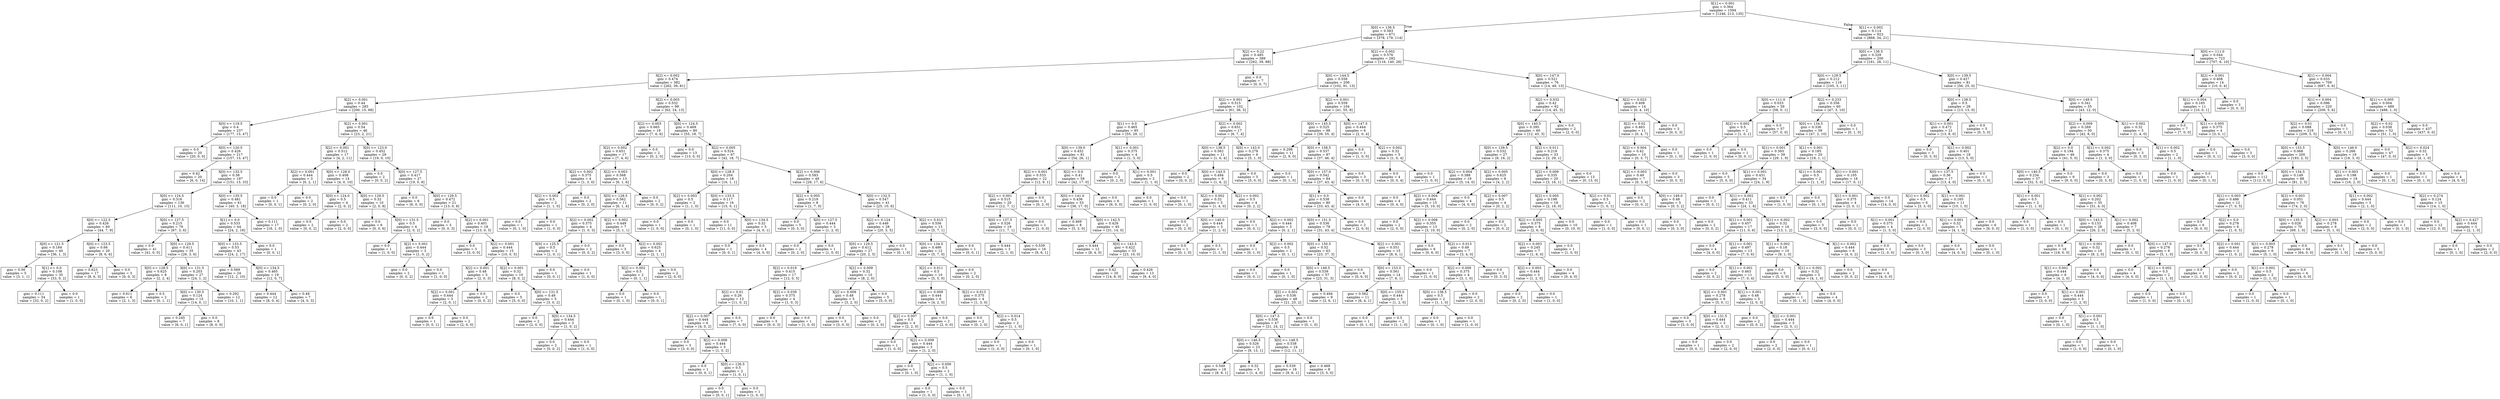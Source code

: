 digraph Tree {
node [shape=box] ;
0 [label="X[1] <= 0.001\ngini = 0.364\nsamples = 1594\nvalue = [1246, 213, 135]"] ;
1 [label="X[0] <= 136.5\ngini = 0.583\nsamples = 671\nvalue = [378, 179, 114]"] ;
0 -> 1 [labeldistance=2.5, labelangle=45, headlabel="True"] ;
2 [label="X[2] <= 0.22\ngini = 0.485\nsamples = 389\nvalue = [262, 39, 88]"] ;
1 -> 2 ;
3 [label="X[2] <= 0.002\ngini = 0.474\nsamples = 382\nvalue = [262, 39, 81]"] ;
2 -> 3 ;
4 [label="X[2] <= 0.001\ngini = 0.44\nsamples = 283\nvalue = [200, 15, 68]"] ;
3 -> 4 ;
5 [label="X[0] <= 119.5\ngini = 0.4\nsamples = 237\nvalue = [177, 13, 47]"] ;
4 -> 5 ;
6 [label="gini = 0.0\nsamples = 20\nvalue = [20, 0, 0]"] ;
5 -> 6 ;
7 [label="X[0] <= 120.5\ngini = 0.426\nsamples = 217\nvalue = [157, 13, 47]"] ;
5 -> 7 ;
8 [label="gini = 0.42\nsamples = 20\nvalue = [6, 0, 14]"] ;
7 -> 8 ;
9 [label="X[0] <= 132.5\ngini = 0.38\nsamples = 197\nvalue = [151, 13, 33]"] ;
7 -> 9 ;
10 [label="X[0] <= 124.5\ngini = 0.316\nsamples = 136\nvalue = [111, 10, 15]"] ;
9 -> 10 ;
11 [label="X[0] <= 122.5\ngini = 0.426\nsamples = 60\nvalue = [44, 7, 9]"] ;
10 -> 11 ;
12 [label="X[0] <= 121.5\ngini = 0.184\nsamples = 40\nvalue = [36, 1, 3]"] ;
11 -> 12 ;
13 [label="gini = 0.56\nsamples = 5\nvalue = [3, 1, 1]"] ;
12 -> 13 ;
14 [label="X[1] <= 0.0\ngini = 0.108\nsamples = 35\nvalue = [33, 0, 2]"] ;
12 -> 14 ;
15 [label="gini = 0.111\nsamples = 34\nvalue = [32, 0, 2]"] ;
14 -> 15 ;
16 [label="gini = 0.0\nsamples = 1\nvalue = [1, 0, 0]"] ;
14 -> 16 ;
17 [label="X[0] <= 123.5\ngini = 0.66\nsamples = 20\nvalue = [8, 6, 6]"] ;
11 -> 17 ;
18 [label="gini = 0.623\nsamples = 17\nvalue = [8, 6, 3]"] ;
17 -> 18 ;
19 [label="gini = 0.0\nsamples = 3\nvalue = [0, 0, 3]"] ;
17 -> 19 ;
20 [label="X[0] <= 127.5\ngini = 0.215\nsamples = 76\nvalue = [67, 3, 6]"] ;
10 -> 20 ;
21 [label="gini = 0.0\nsamples = 41\nvalue = [41, 0, 0]"] ;
20 -> 21 ;
22 [label="X[0] <= 129.5\ngini = 0.411\nsamples = 35\nvalue = [26, 3, 6]"] ;
20 -> 22 ;
23 [label="X[0] <= 128.5\ngini = 0.625\nsamples = 8\nvalue = [2, 2, 4]"] ;
22 -> 23 ;
24 [label="gini = 0.611\nsamples = 6\nvalue = [2, 1, 3]"] ;
23 -> 24 ;
25 [label="gini = 0.5\nsamples = 2\nvalue = [0, 1, 1]"] ;
23 -> 25 ;
26 [label="X[0] <= 131.5\ngini = 0.203\nsamples = 27\nvalue = [24, 1, 2]"] ;
22 -> 26 ;
27 [label="X[0] <= 130.5\ngini = 0.124\nsamples = 15\nvalue = [14, 0, 1]"] ;
26 -> 27 ;
28 [label="gini = 0.245\nsamples = 7\nvalue = [6, 0, 1]"] ;
27 -> 28 ;
29 [label="gini = 0.0\nsamples = 8\nvalue = [8, 0, 0]"] ;
27 -> 29 ;
30 [label="gini = 0.292\nsamples = 12\nvalue = [10, 1, 1]"] ;
26 -> 30 ;
31 [label="X[0] <= 135.5\ngini = 0.481\nsamples = 61\nvalue = [40, 3, 18]"] ;
9 -> 31 ;
32 [label="X[1] <= 0.0\ngini = 0.533\nsamples = 44\nvalue = [24, 2, 18]"] ;
31 -> 32 ;
33 [label="X[0] <= 133.5\ngini = 0.53\nsamples = 43\nvalue = [24, 2, 17]"] ;
32 -> 33 ;
34 [label="gini = 0.569\nsamples = 24\nvalue = [12, 2, 10]"] ;
33 -> 34 ;
35 [label="X[0] <= 134.5\ngini = 0.465\nsamples = 19\nvalue = [12, 0, 7]"] ;
33 -> 35 ;
36 [label="gini = 0.444\nsamples = 12\nvalue = [8, 0, 4]"] ;
35 -> 36 ;
37 [label="gini = 0.49\nsamples = 7\nvalue = [4, 0, 3]"] ;
35 -> 37 ;
38 [label="gini = 0.0\nsamples = 1\nvalue = [0, 0, 1]"] ;
32 -> 38 ;
39 [label="gini = 0.111\nsamples = 17\nvalue = [16, 1, 0]"] ;
31 -> 39 ;
40 [label="X[2] <= 0.001\ngini = 0.54\nsamples = 46\nvalue = [23, 2, 21]"] ;
4 -> 40 ;
41 [label="X[2] <= 0.001\ngini = 0.512\nsamples = 17\nvalue = [4, 2, 11]"] ;
40 -> 41 ;
42 [label="X[2] <= 0.001\ngini = 0.444\nsamples = 3\nvalue = [0, 2, 1]"] ;
41 -> 42 ;
43 [label="gini = 0.0\nsamples = 1\nvalue = [0, 0, 1]"] ;
42 -> 43 ;
44 [label="gini = 0.0\nsamples = 2\nvalue = [0, 2, 0]"] ;
42 -> 44 ;
45 [label="X[0] <= 128.0\ngini = 0.408\nsamples = 14\nvalue = [4, 0, 10]"] ;
41 -> 45 ;
46 [label="X[0] <= 124.0\ngini = 0.5\nsamples = 4\nvalue = [2, 0, 2]"] ;
45 -> 46 ;
47 [label="gini = 0.0\nsamples = 2\nvalue = [0, 0, 2]"] ;
46 -> 47 ;
48 [label="gini = 0.0\nsamples = 2\nvalue = [2, 0, 0]"] ;
46 -> 48 ;
49 [label="X[0] <= 129.5\ngini = 0.32\nsamples = 10\nvalue = [2, 0, 8]"] ;
45 -> 49 ;
50 [label="gini = 0.0\nsamples = 6\nvalue = [0, 0, 6]"] ;
49 -> 50 ;
51 [label="X[0] <= 131.5\ngini = 0.5\nsamples = 4\nvalue = [2, 0, 2]"] ;
49 -> 51 ;
52 [label="gini = 0.0\nsamples = 1\nvalue = [1, 0, 0]"] ;
51 -> 52 ;
53 [label="X[2] <= 0.001\ngini = 0.444\nsamples = 3\nvalue = [1, 0, 2]"] ;
51 -> 53 ;
54 [label="gini = 0.0\nsamples = 2\nvalue = [0, 0, 2]"] ;
53 -> 54 ;
55 [label="gini = 0.0\nsamples = 1\nvalue = [1, 0, 0]"] ;
53 -> 55 ;
56 [label="X[0] <= 123.0\ngini = 0.452\nsamples = 29\nvalue = [19, 0, 10]"] ;
40 -> 56 ;
57 [label="gini = 0.0\nsamples = 2\nvalue = [0, 0, 2]"] ;
56 -> 57 ;
58 [label="X[0] <= 127.5\ngini = 0.417\nsamples = 27\nvalue = [19, 0, 8]"] ;
56 -> 58 ;
59 [label="gini = 0.0\nsamples = 6\nvalue = [6, 0, 0]"] ;
58 -> 59 ;
60 [label="X[0] <= 129.5\ngini = 0.472\nsamples = 21\nvalue = [13, 0, 8]"] ;
58 -> 60 ;
61 [label="gini = 0.0\nsamples = 3\nvalue = [0, 0, 3]"] ;
60 -> 61 ;
62 [label="X[2] <= 0.001\ngini = 0.401\nsamples = 18\nvalue = [13, 0, 5]"] ;
60 -> 62 ;
63 [label="gini = 0.0\nsamples = 3\nvalue = [3, 0, 0]"] ;
62 -> 63 ;
64 [label="X[2] <= 0.001\ngini = 0.444\nsamples = 15\nvalue = [10, 0, 5]"] ;
62 -> 64 ;
65 [label="X[2] <= 0.001\ngini = 0.48\nsamples = 5\nvalue = [2, 0, 3]"] ;
64 -> 65 ;
66 [label="X[2] <= 0.001\ngini = 0.444\nsamples = 3\nvalue = [2, 0, 1]"] ;
65 -> 66 ;
67 [label="gini = 0.0\nsamples = 1\nvalue = [0, 0, 1]"] ;
66 -> 67 ;
68 [label="gini = 0.0\nsamples = 2\nvalue = [2, 0, 0]"] ;
66 -> 68 ;
69 [label="gini = 0.0\nsamples = 2\nvalue = [0, 0, 2]"] ;
65 -> 69 ;
70 [label="X[2] <= 0.001\ngini = 0.32\nsamples = 10\nvalue = [8, 0, 2]"] ;
64 -> 70 ;
71 [label="gini = 0.0\nsamples = 5\nvalue = [5, 0, 0]"] ;
70 -> 71 ;
72 [label="X[0] <= 131.5\ngini = 0.48\nsamples = 5\nvalue = [3, 0, 2]"] ;
70 -> 72 ;
73 [label="gini = 0.0\nsamples = 2\nvalue = [2, 0, 0]"] ;
72 -> 73 ;
74 [label="X[0] <= 134.5\ngini = 0.444\nsamples = 3\nvalue = [1, 0, 2]"] ;
72 -> 74 ;
75 [label="gini = 0.0\nsamples = 2\nvalue = [0, 0, 2]"] ;
74 -> 75 ;
76 [label="gini = 0.0\nsamples = 1\nvalue = [1, 0, 0]"] ;
74 -> 76 ;
77 [label="X[2] <= 0.003\ngini = 0.532\nsamples = 99\nvalue = [62, 24, 13]"] ;
3 -> 77 ;
78 [label="X[2] <= 0.003\ngini = 0.665\nsamples = 19\nvalue = [7, 6, 6]"] ;
77 -> 78 ;
79 [label="X[2] <= 0.002\ngini = 0.651\nsamples = 17\nvalue = [7, 4, 6]"] ;
78 -> 79 ;
80 [label="X[2] <= 0.002\ngini = 0.375\nsamples = 4\nvalue = [1, 3, 0]"] ;
79 -> 80 ;
81 [label="X[2] <= 0.002\ngini = 0.5\nsamples = 2\nvalue = [1, 1, 0]"] ;
80 -> 81 ;
82 [label="gini = 0.0\nsamples = 1\nvalue = [0, 1, 0]"] ;
81 -> 82 ;
83 [label="gini = 0.0\nsamples = 1\nvalue = [1, 0, 0]"] ;
81 -> 83 ;
84 [label="gini = 0.0\nsamples = 2\nvalue = [0, 2, 0]"] ;
80 -> 84 ;
85 [label="X[2] <= 0.003\ngini = 0.568\nsamples = 13\nvalue = [6, 1, 6]"] ;
79 -> 85 ;
86 [label="X[0] <= 128.5\ngini = 0.562\nsamples = 11\nvalue = [6, 1, 4]"] ;
85 -> 86 ;
87 [label="X[2] <= 0.002\ngini = 0.375\nsamples = 4\nvalue = [1, 0, 3]"] ;
86 -> 87 ;
88 [label="X[0] <= 125.5\ngini = 0.5\nsamples = 2\nvalue = [1, 0, 1]"] ;
87 -> 88 ;
89 [label="gini = 0.0\nsamples = 1\nvalue = [0, 0, 1]"] ;
88 -> 89 ;
90 [label="gini = 0.0\nsamples = 1\nvalue = [1, 0, 0]"] ;
88 -> 90 ;
91 [label="gini = 0.0\nsamples = 2\nvalue = [0, 0, 2]"] ;
87 -> 91 ;
92 [label="X[2] <= 0.002\ngini = 0.449\nsamples = 7\nvalue = [5, 1, 1]"] ;
86 -> 92 ;
93 [label="gini = 0.0\nsamples = 3\nvalue = [3, 0, 0]"] ;
92 -> 93 ;
94 [label="X[2] <= 0.002\ngini = 0.625\nsamples = 4\nvalue = [2, 1, 1]"] ;
92 -> 94 ;
95 [label="X[2] <= 0.002\ngini = 0.5\nsamples = 2\nvalue = [0, 1, 1]"] ;
94 -> 95 ;
96 [label="gini = 0.0\nsamples = 1\nvalue = [0, 1, 0]"] ;
95 -> 96 ;
97 [label="gini = 0.0\nsamples = 1\nvalue = [0, 0, 1]"] ;
95 -> 97 ;
98 [label="gini = 0.0\nsamples = 2\nvalue = [2, 0, 0]"] ;
94 -> 98 ;
99 [label="gini = 0.0\nsamples = 2\nvalue = [0, 0, 2]"] ;
85 -> 99 ;
100 [label="gini = 0.0\nsamples = 2\nvalue = [0, 2, 0]"] ;
78 -> 100 ;
101 [label="X[0] <= 124.5\ngini = 0.469\nsamples = 80\nvalue = [55, 18, 7]"] ;
77 -> 101 ;
102 [label="gini = 0.0\nsamples = 13\nvalue = [13, 0, 0]"] ;
101 -> 102 ;
103 [label="X[2] <= 0.005\ngini = 0.524\nsamples = 67\nvalue = [42, 18, 7]"] ;
101 -> 103 ;
104 [label="X[0] <= 128.5\ngini = 0.204\nsamples = 18\nvalue = [16, 1, 1]"] ;
103 -> 104 ;
105 [label="X[2] <= 0.003\ngini = 0.5\nsamples = 2\nvalue = [1, 1, 0]"] ;
104 -> 105 ;
106 [label="gini = 0.0\nsamples = 1\nvalue = [1, 0, 0]"] ;
105 -> 106 ;
107 [label="gini = 0.0\nsamples = 1\nvalue = [0, 1, 0]"] ;
105 -> 107 ;
108 [label="X[0] <= 133.5\ngini = 0.117\nsamples = 16\nvalue = [15, 0, 1]"] ;
104 -> 108 ;
109 [label="gini = 0.0\nsamples = 11\nvalue = [11, 0, 0]"] ;
108 -> 109 ;
110 [label="X[0] <= 134.5\ngini = 0.32\nsamples = 5\nvalue = [4, 0, 1]"] ;
108 -> 110 ;
111 [label="gini = 0.0\nsamples = 1\nvalue = [0, 0, 1]"] ;
110 -> 111 ;
112 [label="gini = 0.0\nsamples = 4\nvalue = [4, 0, 0]"] ;
110 -> 112 ;
113 [label="X[2] <= 0.006\ngini = 0.583\nsamples = 49\nvalue = [26, 17, 6]"] ;
103 -> 113 ;
114 [label="X[2] <= 0.005\ngini = 0.219\nsamples = 8\nvalue = [1, 7, 0]"] ;
113 -> 114 ;
115 [label="gini = 0.0\nsamples = 5\nvalue = [0, 5, 0]"] ;
114 -> 115 ;
116 [label="X[0] <= 127.5\ngini = 0.444\nsamples = 3\nvalue = [1, 2, 0]"] ;
114 -> 116 ;
117 [label="gini = 0.0\nsamples = 2\nvalue = [0, 2, 0]"] ;
116 -> 117 ;
118 [label="gini = 0.0\nsamples = 1\nvalue = [1, 0, 0]"] ;
116 -> 118 ;
119 [label="X[0] <= 132.5\ngini = 0.547\nsamples = 41\nvalue = [25, 10, 6]"] ;
113 -> 119 ;
120 [label="X[2] <= 0.124\ngini = 0.446\nsamples = 28\nvalue = [20, 3, 5]"] ;
119 -> 120 ;
121 [label="X[0] <= 129.5\ngini = 0.412\nsamples = 27\nvalue = [20, 2, 5]"] ;
120 -> 121 ;
122 [label="X[2] <= 0.019\ngini = 0.415\nsamples = 17\nvalue = [12, 0, 5]"] ;
121 -> 122 ;
123 [label="X[2] <= 0.01\ngini = 0.26\nsamples = 13\nvalue = [11, 0, 2]"] ;
122 -> 123 ;
124 [label="X[2] <= 0.007\ngini = 0.444\nsamples = 6\nvalue = [4, 0, 2]"] ;
123 -> 124 ;
125 [label="gini = 0.0\nsamples = 3\nvalue = [3, 0, 0]"] ;
124 -> 125 ;
126 [label="X[2] <= 0.008\ngini = 0.444\nsamples = 3\nvalue = [1, 0, 2]"] ;
124 -> 126 ;
127 [label="gini = 0.0\nsamples = 1\nvalue = [0, 0, 1]"] ;
126 -> 127 ;
128 [label="X[0] <= 126.5\ngini = 0.5\nsamples = 2\nvalue = [1, 0, 1]"] ;
126 -> 128 ;
129 [label="gini = 0.0\nsamples = 1\nvalue = [0, 0, 1]"] ;
128 -> 129 ;
130 [label="gini = 0.0\nsamples = 1\nvalue = [1, 0, 0]"] ;
128 -> 130 ;
131 [label="gini = 0.0\nsamples = 7\nvalue = [7, 0, 0]"] ;
123 -> 131 ;
132 [label="X[2] <= 0.039\ngini = 0.375\nsamples = 4\nvalue = [1, 0, 3]"] ;
122 -> 132 ;
133 [label="gini = 0.0\nsamples = 3\nvalue = [0, 0, 3]"] ;
132 -> 133 ;
134 [label="gini = 0.0\nsamples = 1\nvalue = [1, 0, 0]"] ;
132 -> 134 ;
135 [label="X[2] <= 0.009\ngini = 0.32\nsamples = 10\nvalue = [8, 2, 0]"] ;
121 -> 135 ;
136 [label="X[2] <= 0.009\ngini = 0.48\nsamples = 5\nvalue = [3, 2, 0]"] ;
135 -> 136 ;
137 [label="gini = 0.0\nsamples = 3\nvalue = [3, 0, 0]"] ;
136 -> 137 ;
138 [label="gini = 0.0\nsamples = 2\nvalue = [0, 2, 0]"] ;
136 -> 138 ;
139 [label="gini = 0.0\nsamples = 5\nvalue = [5, 0, 0]"] ;
135 -> 139 ;
140 [label="gini = 0.0\nsamples = 1\nvalue = [0, 1, 0]"] ;
120 -> 140 ;
141 [label="X[2] <= 0.015\ngini = 0.556\nsamples = 13\nvalue = [5, 7, 1]"] ;
119 -> 141 ;
142 [label="X[0] <= 134.0\ngini = 0.486\nsamples = 12\nvalue = [5, 7, 0]"] ;
141 -> 142 ;
143 [label="X[2] <= 0.011\ngini = 0.5\nsamples = 10\nvalue = [5, 5, 0]"] ;
142 -> 143 ;
144 [label="X[2] <= 0.009\ngini = 0.444\nsamples = 6\nvalue = [4, 2, 0]"] ;
143 -> 144 ;
145 [label="X[2] <= 0.007\ngini = 0.5\nsamples = 4\nvalue = [2, 2, 0]"] ;
144 -> 145 ;
146 [label="gini = 0.0\nsamples = 1\nvalue = [1, 0, 0]"] ;
145 -> 146 ;
147 [label="X[2] <= 0.009\ngini = 0.444\nsamples = 3\nvalue = [1, 2, 0]"] ;
145 -> 147 ;
148 [label="gini = 0.0\nsamples = 1\nvalue = [0, 1, 0]"] ;
147 -> 148 ;
149 [label="X[2] <= 0.009\ngini = 0.5\nsamples = 2\nvalue = [1, 1, 0]"] ;
147 -> 149 ;
150 [label="gini = 0.0\nsamples = 1\nvalue = [1, 0, 0]"] ;
149 -> 150 ;
151 [label="gini = 0.0\nsamples = 1\nvalue = [0, 1, 0]"] ;
149 -> 151 ;
152 [label="gini = 0.0\nsamples = 2\nvalue = [2, 0, 0]"] ;
144 -> 152 ;
153 [label="X[2] <= 0.013\ngini = 0.375\nsamples = 4\nvalue = [1, 3, 0]"] ;
143 -> 153 ;
154 [label="gini = 0.0\nsamples = 2\nvalue = [0, 2, 0]"] ;
153 -> 154 ;
155 [label="X[2] <= 0.014\ngini = 0.5\nsamples = 2\nvalue = [1, 1, 0]"] ;
153 -> 155 ;
156 [label="gini = 0.0\nsamples = 1\nvalue = [1, 0, 0]"] ;
155 -> 156 ;
157 [label="gini = 0.0\nsamples = 1\nvalue = [0, 1, 0]"] ;
155 -> 157 ;
158 [label="gini = 0.0\nsamples = 2\nvalue = [0, 2, 0]"] ;
142 -> 158 ;
159 [label="gini = 0.0\nsamples = 1\nvalue = [0, 0, 1]"] ;
141 -> 159 ;
160 [label="gini = 0.0\nsamples = 7\nvalue = [0, 0, 7]"] ;
2 -> 160 ;
161 [label="X[2] <= 0.002\ngini = 0.576\nsamples = 282\nvalue = [116, 140, 26]"] ;
1 -> 161 ;
162 [label="X[0] <= 144.5\ngini = 0.556\nsamples = 206\nvalue = [102, 91, 13]"] ;
161 -> 162 ;
163 [label="X[2] <= 0.001\ngini = 0.515\nsamples = 102\nvalue = [61, 36, 5]"] ;
162 -> 163 ;
164 [label="X[1] <= 0.0\ngini = 0.465\nsamples = 85\nvalue = [55, 29, 1]"] ;
163 -> 164 ;
165 [label="X[0] <= 139.0\ngini = 0.452\nsamples = 81\nvalue = [54, 26, 1]"] ;
164 -> 165 ;
166 [label="X[2] <= 0.001\ngini = 0.533\nsamples = 22\nvalue = [12, 9, 1]"] ;
165 -> 166 ;
167 [label="X[2] <= 0.001\ngini = 0.515\nsamples = 20\nvalue = [12, 7, 1]"] ;
166 -> 167 ;
168 [label="X[0] <= 137.5\ngini = 0.526\nsamples = 19\nvalue = [11, 7, 1]"] ;
167 -> 168 ;
169 [label="gini = 0.444\nsamples = 3\nvalue = [2, 1, 0]"] ;
168 -> 169 ;
170 [label="gini = 0.539\nsamples = 16\nvalue = [9, 6, 1]"] ;
168 -> 170 ;
171 [label="gini = 0.0\nsamples = 1\nvalue = [1, 0, 0]"] ;
167 -> 171 ;
172 [label="gini = 0.0\nsamples = 2\nvalue = [0, 2, 0]"] ;
166 -> 172 ;
173 [label="X[2] <= 0.0\ngini = 0.41\nsamples = 59\nvalue = [42, 17, 0]"] ;
165 -> 173 ;
174 [label="X[0] <= 141.0\ngini = 0.436\nsamples = 53\nvalue = [36, 17, 0]"] ;
173 -> 174 ;
175 [label="gini = 0.469\nsamples = 8\nvalue = [5, 3, 0]"] ;
174 -> 175 ;
176 [label="X[0] <= 142.5\ngini = 0.429\nsamples = 45\nvalue = [31, 14, 0]"] ;
174 -> 176 ;
177 [label="gini = 0.444\nsamples = 12\nvalue = [8, 4, 0]"] ;
176 -> 177 ;
178 [label="X[0] <= 143.5\ngini = 0.422\nsamples = 33\nvalue = [23, 10, 0]"] ;
176 -> 178 ;
179 [label="gini = 0.42\nsamples = 20\nvalue = [14, 6, 0]"] ;
178 -> 179 ;
180 [label="gini = 0.426\nsamples = 13\nvalue = [9, 4, 0]"] ;
178 -> 180 ;
181 [label="gini = 0.0\nsamples = 6\nvalue = [6, 0, 0]"] ;
173 -> 181 ;
182 [label="X[1] <= 0.001\ngini = 0.375\nsamples = 4\nvalue = [1, 3, 0]"] ;
164 -> 182 ;
183 [label="gini = 0.0\nsamples = 2\nvalue = [0, 2, 0]"] ;
182 -> 183 ;
184 [label="X[1] <= 0.001\ngini = 0.5\nsamples = 2\nvalue = [1, 1, 0]"] ;
182 -> 184 ;
185 [label="gini = 0.0\nsamples = 1\nvalue = [1, 0, 0]"] ;
184 -> 185 ;
186 [label="gini = 0.0\nsamples = 1\nvalue = [0, 1, 0]"] ;
184 -> 186 ;
187 [label="X[2] <= 0.002\ngini = 0.651\nsamples = 17\nvalue = [6, 7, 4]"] ;
163 -> 187 ;
188 [label="X[0] <= 138.5\ngini = 0.562\nsamples = 11\nvalue = [1, 6, 4]"] ;
187 -> 188 ;
189 [label="gini = 0.0\nsamples = 2\nvalue = [0, 0, 2]"] ;
188 -> 189 ;
190 [label="X[0] <= 143.5\ngini = 0.494\nsamples = 9\nvalue = [1, 6, 2]"] ;
188 -> 190 ;
191 [label="X[2] <= 0.002\ngini = 0.32\nsamples = 5\nvalue = [1, 4, 0]"] ;
190 -> 191 ;
192 [label="gini = 0.0\nsamples = 2\nvalue = [0, 2, 0]"] ;
191 -> 192 ;
193 [label="X[0] <= 140.0\ngini = 0.444\nsamples = 3\nvalue = [1, 2, 0]"] ;
191 -> 193 ;
194 [label="gini = 0.0\nsamples = 1\nvalue = [0, 1, 0]"] ;
193 -> 194 ;
195 [label="gini = 0.5\nsamples = 2\nvalue = [1, 1, 0]"] ;
193 -> 195 ;
196 [label="X[2] <= 0.002\ngini = 0.5\nsamples = 4\nvalue = [0, 2, 2]"] ;
190 -> 196 ;
197 [label="gini = 0.0\nsamples = 1\nvalue = [0, 0, 1]"] ;
196 -> 197 ;
198 [label="X[2] <= 0.002\ngini = 0.444\nsamples = 3\nvalue = [0, 2, 1]"] ;
196 -> 198 ;
199 [label="gini = 0.0\nsamples = 1\nvalue = [0, 1, 0]"] ;
198 -> 199 ;
200 [label="X[2] <= 0.002\ngini = 0.5\nsamples = 2\nvalue = [0, 1, 1]"] ;
198 -> 200 ;
201 [label="gini = 0.0\nsamples = 1\nvalue = [0, 0, 1]"] ;
200 -> 201 ;
202 [label="gini = 0.0\nsamples = 1\nvalue = [0, 1, 0]"] ;
200 -> 202 ;
203 [label="X[0] <= 143.0\ngini = 0.278\nsamples = 6\nvalue = [5, 1, 0]"] ;
187 -> 203 ;
204 [label="gini = 0.0\nsamples = 5\nvalue = [5, 0, 0]"] ;
203 -> 204 ;
205 [label="gini = 0.0\nsamples = 1\nvalue = [0, 1, 0]"] ;
203 -> 205 ;
206 [label="X[2] <= 0.001\ngini = 0.559\nsamples = 104\nvalue = [41, 55, 8]"] ;
162 -> 206 ;
207 [label="X[0] <= 145.5\ngini = 0.525\nsamples = 98\nvalue = [39, 55, 4]"] ;
206 -> 207 ;
208 [label="gini = 0.298\nsamples = 11\nvalue = [2, 9, 0]"] ;
207 -> 208 ;
209 [label="X[0] <= 158.5\ngini = 0.537\nsamples = 87\nvalue = [37, 46, 4]"] ;
207 -> 209 ;
210 [label="X[0] <= 157.0\ngini = 0.542\nsamples = 84\nvalue = [37, 43, 4]"] ;
209 -> 210 ;
211 [label="X[1] <= 0.0\ngini = 0.538\nsamples = 80\nvalue = [33, 43, 4]"] ;
210 -> 211 ;
212 [label="X[0] <= 151.5\ngini = 0.536\nsamples = 78\nvalue = [31, 43, 4]"] ;
211 -> 212 ;
213 [label="X[0] <= 150.5\ngini = 0.52\nsamples = 63\nvalue = [23, 37, 3]"] ;
212 -> 213 ;
214 [label="X[0] <= 149.5\ngini = 0.539\nsamples = 57\nvalue = [23, 31, 3]"] ;
213 -> 214 ;
215 [label="X[2] <= 0.001\ngini = 0.536\nsamples = 48\nvalue = [21, 25, 2]"] ;
214 -> 215 ;
216 [label="X[0] <= 147.5\ngini = 0.538\nsamples = 47\nvalue = [21, 24, 2]"] ;
215 -> 216 ;
217 [label="X[0] <= 146.5\ngini = 0.526\nsamples = 23\nvalue = [9, 13, 1]"] ;
216 -> 217 ;
218 [label="gini = 0.549\nsamples = 18\nvalue = [8, 9, 1]"] ;
217 -> 218 ;
219 [label="gini = 0.32\nsamples = 5\nvalue = [1, 4, 0]"] ;
217 -> 219 ;
220 [label="X[0] <= 148.5\ngini = 0.538\nsamples = 24\nvalue = [12, 11, 1]"] ;
216 -> 220 ;
221 [label="gini = 0.539\nsamples = 16\nvalue = [9, 6, 1]"] ;
220 -> 221 ;
222 [label="gini = 0.469\nsamples = 8\nvalue = [3, 5, 0]"] ;
220 -> 222 ;
223 [label="gini = 0.0\nsamples = 1\nvalue = [0, 1, 0]"] ;
215 -> 223 ;
224 [label="gini = 0.494\nsamples = 9\nvalue = [2, 6, 1]"] ;
214 -> 224 ;
225 [label="gini = 0.0\nsamples = 6\nvalue = [0, 6, 0]"] ;
213 -> 225 ;
226 [label="X[2] <= 0.001\ngini = 0.551\nsamples = 15\nvalue = [8, 6, 1]"] ;
212 -> 226 ;
227 [label="X[0] <= 153.0\ngini = 0.561\nsamples = 14\nvalue = [7, 6, 1]"] ;
226 -> 227 ;
228 [label="gini = 0.562\nsamples = 11\nvalue = [6, 4, 1]"] ;
227 -> 228 ;
229 [label="X[0] <= 155.0\ngini = 0.444\nsamples = 3\nvalue = [1, 2, 0]"] ;
227 -> 229 ;
230 [label="gini = 0.0\nsamples = 1\nvalue = [0, 1, 0]"] ;
229 -> 230 ;
231 [label="gini = 0.5\nsamples = 2\nvalue = [1, 1, 0]"] ;
229 -> 231 ;
232 [label="gini = 0.0\nsamples = 1\nvalue = [1, 0, 0]"] ;
226 -> 232 ;
233 [label="gini = 0.0\nsamples = 2\nvalue = [2, 0, 0]"] ;
211 -> 233 ;
234 [label="gini = 0.0\nsamples = 4\nvalue = [4, 0, 0]"] ;
210 -> 234 ;
235 [label="gini = 0.0\nsamples = 3\nvalue = [0, 3, 0]"] ;
209 -> 235 ;
236 [label="X[0] <= 147.5\ngini = 0.444\nsamples = 6\nvalue = [2, 0, 4]"] ;
206 -> 236 ;
237 [label="gini = 0.0\nsamples = 1\nvalue = [1, 0, 0]"] ;
236 -> 237 ;
238 [label="X[2] <= 0.002\ngini = 0.32\nsamples = 5\nvalue = [1, 0, 4]"] ;
236 -> 238 ;
239 [label="gini = 0.0\nsamples = 4\nvalue = [0, 0, 4]"] ;
238 -> 239 ;
240 [label="gini = 0.0\nsamples = 1\nvalue = [1, 0, 0]"] ;
238 -> 240 ;
241 [label="X[0] <= 147.0\ngini = 0.521\nsamples = 76\nvalue = [14, 49, 13]"] ;
161 -> 241 ;
242 [label="X[2] <= 0.032\ngini = 0.42\nsamples = 62\nvalue = [14, 45, 3]"] ;
241 -> 242 ;
243 [label="X[0] <= 140.5\ngini = 0.395\nsamples = 60\nvalue = [12, 45, 3]"] ;
242 -> 243 ;
244 [label="X[0] <= 139.5\ngini = 0.532\nsamples = 27\nvalue = [9, 16, 2]"] ;
243 -> 244 ;
245 [label="X[2] <= 0.004\ngini = 0.388\nsamples = 19\nvalue = [5, 14, 0]"] ;
244 -> 245 ;
246 [label="gini = 0.0\nsamples = 4\nvalue = [0, 4, 0]"] ;
245 -> 246 ;
247 [label="X[2] <= 0.004\ngini = 0.444\nsamples = 15\nvalue = [5, 10, 0]"] ;
245 -> 247 ;
248 [label="gini = 0.0\nsamples = 2\nvalue = [2, 0, 0]"] ;
247 -> 248 ;
249 [label="X[2] <= 0.008\ngini = 0.355\nsamples = 13\nvalue = [3, 10, 0]"] ;
247 -> 249 ;
250 [label="gini = 0.0\nsamples = 6\nvalue = [0, 6, 0]"] ;
249 -> 250 ;
251 [label="X[2] <= 0.013\ngini = 0.49\nsamples = 7\nvalue = [3, 4, 0]"] ;
249 -> 251 ;
252 [label="X[2] <= 0.009\ngini = 0.375\nsamples = 4\nvalue = [3, 1, 0]"] ;
251 -> 252 ;
253 [label="X[0] <= 138.5\ngini = 0.5\nsamples = 2\nvalue = [1, 1, 0]"] ;
252 -> 253 ;
254 [label="gini = 0.0\nsamples = 1\nvalue = [0, 1, 0]"] ;
253 -> 254 ;
255 [label="gini = 0.0\nsamples = 1\nvalue = [1, 0, 0]"] ;
253 -> 255 ;
256 [label="gini = 0.0\nsamples = 2\nvalue = [2, 0, 0]"] ;
252 -> 256 ;
257 [label="gini = 0.0\nsamples = 3\nvalue = [0, 3, 0]"] ;
251 -> 257 ;
258 [label="X[2] <= 0.005\ngini = 0.625\nsamples = 8\nvalue = [4, 2, 2]"] ;
244 -> 258 ;
259 [label="gini = 0.0\nsamples = 4\nvalue = [4, 0, 0]"] ;
258 -> 259 ;
260 [label="X[2] <= 0.007\ngini = 0.5\nsamples = 4\nvalue = [0, 2, 2]"] ;
258 -> 260 ;
261 [label="gini = 0.0\nsamples = 2\nvalue = [0, 2, 0]"] ;
260 -> 261 ;
262 [label="gini = 0.0\nsamples = 2\nvalue = [0, 0, 2]"] ;
260 -> 262 ;
263 [label="X[2] <= 0.011\ngini = 0.219\nsamples = 33\nvalue = [3, 29, 1]"] ;
243 -> 263 ;
264 [label="X[2] <= 0.009\ngini = 0.335\nsamples = 20\nvalue = [3, 16, 1]"] ;
263 -> 264 ;
265 [label="X[2] <= 0.005\ngini = 0.198\nsamples = 18\nvalue = [2, 16, 0]"] ;
264 -> 265 ;
266 [label="X[2] <= 0.005\ngini = 0.375\nsamples = 8\nvalue = [2, 6, 0]"] ;
265 -> 266 ;
267 [label="X[2] <= 0.003\ngini = 0.245\nsamples = 7\nvalue = [1, 6, 0]"] ;
266 -> 267 ;
268 [label="X[2] <= 0.003\ngini = 0.444\nsamples = 3\nvalue = [1, 2, 0]"] ;
267 -> 268 ;
269 [label="gini = 0.0\nsamples = 2\nvalue = [0, 2, 0]"] ;
268 -> 269 ;
270 [label="gini = 0.0\nsamples = 1\nvalue = [1, 0, 0]"] ;
268 -> 270 ;
271 [label="gini = 0.0\nsamples = 4\nvalue = [0, 4, 0]"] ;
267 -> 271 ;
272 [label="gini = 0.0\nsamples = 1\nvalue = [1, 0, 0]"] ;
266 -> 272 ;
273 [label="gini = 0.0\nsamples = 10\nvalue = [0, 10, 0]"] ;
265 -> 273 ;
274 [label="X[2] <= 0.01\ngini = 0.5\nsamples = 2\nvalue = [1, 0, 1]"] ;
264 -> 274 ;
275 [label="gini = 0.0\nsamples = 1\nvalue = [1, 0, 0]"] ;
274 -> 275 ;
276 [label="gini = 0.0\nsamples = 1\nvalue = [0, 0, 1]"] ;
274 -> 276 ;
277 [label="gini = 0.0\nsamples = 13\nvalue = [0, 13, 0]"] ;
263 -> 277 ;
278 [label="gini = 0.0\nsamples = 2\nvalue = [2, 0, 0]"] ;
242 -> 278 ;
279 [label="X[2] <= 0.023\ngini = 0.408\nsamples = 14\nvalue = [0, 4, 10]"] ;
241 -> 279 ;
280 [label="X[2] <= 0.02\ngini = 0.463\nsamples = 11\nvalue = [0, 4, 7]"] ;
279 -> 280 ;
281 [label="X[2] <= 0.004\ngini = 0.42\nsamples = 10\nvalue = [0, 3, 7]"] ;
280 -> 281 ;
282 [label="X[2] <= 0.003\ngini = 0.49\nsamples = 7\nvalue = [0, 3, 4]"] ;
281 -> 282 ;
283 [label="gini = 0.0\nsamples = 2\nvalue = [0, 0, 2]"] ;
282 -> 283 ;
284 [label="X[0] <= 149.0\ngini = 0.48\nsamples = 5\nvalue = [0, 3, 2]"] ;
282 -> 284 ;
285 [label="gini = 0.0\nsamples = 3\nvalue = [0, 3, 0]"] ;
284 -> 285 ;
286 [label="gini = 0.0\nsamples = 2\nvalue = [0, 0, 2]"] ;
284 -> 286 ;
287 [label="gini = 0.0\nsamples = 3\nvalue = [0, 0, 3]"] ;
281 -> 287 ;
288 [label="gini = 0.0\nsamples = 1\nvalue = [0, 1, 0]"] ;
280 -> 288 ;
289 [label="gini = 0.0\nsamples = 3\nvalue = [0, 0, 3]"] ;
279 -> 289 ;
290 [label="X[1] <= 0.002\ngini = 0.114\nsamples = 923\nvalue = [868, 34, 21]"] ;
0 -> 290 [labeldistance=2.5, labelangle=-45, headlabel="False"] ;
291 [label="X[0] <= 136.5\ngini = 0.329\nsamples = 200\nvalue = [161, 28, 11]"] ;
290 -> 291 ;
292 [label="X[0] <= 129.5\ngini = 0.212\nsamples = 119\nvalue = [105, 3, 11]"] ;
291 -> 292 ;
293 [label="X[0] <= 111.0\ngini = 0.033\nsamples = 59\nvalue = [58, 0, 1]"] ;
292 -> 293 ;
294 [label="X[2] <= 0.002\ngini = 0.5\nsamples = 2\nvalue = [1, 0, 1]"] ;
293 -> 294 ;
295 [label="gini = 0.0\nsamples = 1\nvalue = [1, 0, 0]"] ;
294 -> 295 ;
296 [label="gini = 0.0\nsamples = 1\nvalue = [0, 0, 1]"] ;
294 -> 296 ;
297 [label="gini = 0.0\nsamples = 57\nvalue = [57, 0, 0]"] ;
293 -> 297 ;
298 [label="X[2] <= 0.233\ngini = 0.356\nsamples = 60\nvalue = [47, 3, 10]"] ;
292 -> 298 ;
299 [label="X[0] <= 134.5\ngini = 0.336\nsamples = 59\nvalue = [47, 2, 10]"] ;
298 -> 299 ;
300 [label="X[1] <= 0.001\ngini = 0.393\nsamples = 39\nvalue = [29, 1, 9]"] ;
299 -> 300 ;
301 [label="gini = 0.0\nsamples = 5\nvalue = [5, 0, 0]"] ;
300 -> 301 ;
302 [label="X[1] <= 0.001\ngini = 0.431\nsamples = 34\nvalue = [24, 1, 9]"] ;
300 -> 302 ;
303 [label="gini = 0.0\nsamples = 1\nvalue = [0, 0, 1]"] ;
302 -> 303 ;
304 [label="X[1] <= 0.002\ngini = 0.411\nsamples = 33\nvalue = [24, 1, 8]"] ;
302 -> 304 ;
305 [label="X[1] <= 0.001\ngini = 0.457\nsamples = 17\nvalue = [11, 0, 6]"] ;
304 -> 305 ;
306 [label="gini = 0.0\nsamples = 4\nvalue = [4, 0, 0]"] ;
305 -> 306 ;
307 [label="X[1] <= 0.001\ngini = 0.497\nsamples = 13\nvalue = [7, 0, 6]"] ;
305 -> 307 ;
308 [label="gini = 0.0\nsamples = 2\nvalue = [0, 0, 2]"] ;
307 -> 308 ;
309 [label="X[1] <= 0.001\ngini = 0.463\nsamples = 11\nvalue = [7, 0, 4]"] ;
307 -> 309 ;
310 [label="X[2] <= 0.001\ngini = 0.278\nsamples = 6\nvalue = [5, 0, 1]"] ;
309 -> 310 ;
311 [label="gini = 0.0\nsamples = 3\nvalue = [3, 0, 0]"] ;
310 -> 311 ;
312 [label="X[0] <= 131.5\ngini = 0.444\nsamples = 3\nvalue = [2, 0, 1]"] ;
310 -> 312 ;
313 [label="gini = 0.0\nsamples = 1\nvalue = [0, 0, 1]"] ;
312 -> 313 ;
314 [label="gini = 0.0\nsamples = 2\nvalue = [2, 0, 0]"] ;
312 -> 314 ;
315 [label="X[1] <= 0.001\ngini = 0.48\nsamples = 5\nvalue = [2, 0, 3]"] ;
309 -> 315 ;
316 [label="gini = 0.0\nsamples = 2\nvalue = [0, 0, 2]"] ;
315 -> 316 ;
317 [label="X[2] <= 0.001\ngini = 0.444\nsamples = 3\nvalue = [2, 0, 1]"] ;
315 -> 317 ;
318 [label="gini = 0.0\nsamples = 2\nvalue = [2, 0, 0]"] ;
317 -> 318 ;
319 [label="gini = 0.0\nsamples = 1\nvalue = [0, 0, 1]"] ;
317 -> 319 ;
320 [label="X[1] <= 0.002\ngini = 0.32\nsamples = 16\nvalue = [13, 1, 2]"] ;
304 -> 320 ;
321 [label="X[1] <= 0.002\ngini = 0.18\nsamples = 10\nvalue = [9, 1, 0]"] ;
320 -> 321 ;
322 [label="gini = 0.0\nsamples = 5\nvalue = [5, 0, 0]"] ;
321 -> 322 ;
323 [label="X[1] <= 0.002\ngini = 0.32\nsamples = 5\nvalue = [4, 1, 0]"] ;
321 -> 323 ;
324 [label="gini = 0.0\nsamples = 1\nvalue = [0, 1, 0]"] ;
323 -> 324 ;
325 [label="gini = 0.0\nsamples = 4\nvalue = [4, 0, 0]"] ;
323 -> 325 ;
326 [label="X[1] <= 0.002\ngini = 0.444\nsamples = 6\nvalue = [4, 0, 2]"] ;
320 -> 326 ;
327 [label="gini = 0.0\nsamples = 2\nvalue = [0, 0, 2]"] ;
326 -> 327 ;
328 [label="gini = 0.0\nsamples = 4\nvalue = [4, 0, 0]"] ;
326 -> 328 ;
329 [label="X[1] <= 0.001\ngini = 0.185\nsamples = 20\nvalue = [18, 1, 1]"] ;
299 -> 329 ;
330 [label="X[1] <= 0.001\ngini = 0.5\nsamples = 2\nvalue = [1, 1, 0]"] ;
329 -> 330 ;
331 [label="gini = 0.0\nsamples = 1\nvalue = [1, 0, 0]"] ;
330 -> 331 ;
332 [label="gini = 0.0\nsamples = 1\nvalue = [0, 1, 0]"] ;
330 -> 332 ;
333 [label="X[1] <= 0.001\ngini = 0.105\nsamples = 18\nvalue = [17, 0, 1]"] ;
329 -> 333 ;
334 [label="X[1] <= 0.001\ngini = 0.375\nsamples = 4\nvalue = [3, 0, 1]"] ;
333 -> 334 ;
335 [label="gini = 0.0\nsamples = 3\nvalue = [3, 0, 0]"] ;
334 -> 335 ;
336 [label="gini = 0.0\nsamples = 1\nvalue = [0, 0, 1]"] ;
334 -> 336 ;
337 [label="gini = 0.0\nsamples = 14\nvalue = [14, 0, 0]"] ;
333 -> 337 ;
338 [label="gini = 0.0\nsamples = 1\nvalue = [0, 1, 0]"] ;
298 -> 338 ;
339 [label="X[0] <= 139.5\ngini = 0.427\nsamples = 81\nvalue = [56, 25, 0]"] ;
291 -> 339 ;
340 [label="X[0] <= 138.5\ngini = 0.5\nsamples = 26\nvalue = [13, 13, 0]"] ;
339 -> 340 ;
341 [label="X[1] <= 0.001\ngini = 0.472\nsamples = 21\nvalue = [13, 8, 0]"] ;
340 -> 341 ;
342 [label="gini = 0.0\nsamples = 3\nvalue = [0, 3, 0]"] ;
341 -> 342 ;
343 [label="X[1] <= 0.002\ngini = 0.401\nsamples = 18\nvalue = [13, 5, 0]"] ;
341 -> 343 ;
344 [label="X[0] <= 137.5\ngini = 0.36\nsamples = 17\nvalue = [13, 4, 0]"] ;
343 -> 344 ;
345 [label="X[1] <= 0.002\ngini = 0.5\nsamples = 6\nvalue = [3, 3, 0]"] ;
344 -> 345 ;
346 [label="X[1] <= 0.001\ngini = 0.375\nsamples = 4\nvalue = [1, 3, 0]"] ;
345 -> 346 ;
347 [label="gini = 0.0\nsamples = 1\nvalue = [1, 0, 0]"] ;
346 -> 347 ;
348 [label="gini = 0.0\nsamples = 3\nvalue = [0, 3, 0]"] ;
346 -> 348 ;
349 [label="gini = 0.0\nsamples = 2\nvalue = [2, 0, 0]"] ;
345 -> 349 ;
350 [label="X[1] <= 0.001\ngini = 0.165\nsamples = 11\nvalue = [10, 1, 0]"] ;
344 -> 350 ;
351 [label="X[1] <= 0.001\ngini = 0.32\nsamples = 5\nvalue = [4, 1, 0]"] ;
350 -> 351 ;
352 [label="gini = 0.0\nsamples = 4\nvalue = [4, 0, 0]"] ;
351 -> 352 ;
353 [label="gini = 0.0\nsamples = 1\nvalue = [0, 1, 0]"] ;
351 -> 353 ;
354 [label="gini = 0.0\nsamples = 6\nvalue = [6, 0, 0]"] ;
350 -> 354 ;
355 [label="gini = 0.0\nsamples = 1\nvalue = [0, 1, 0]"] ;
343 -> 355 ;
356 [label="gini = 0.0\nsamples = 5\nvalue = [0, 5, 0]"] ;
340 -> 356 ;
357 [label="X[0] <= 149.5\ngini = 0.341\nsamples = 55\nvalue = [43, 12, 0]"] ;
339 -> 357 ;
358 [label="X[2] <= 0.009\ngini = 0.269\nsamples = 50\nvalue = [42, 8, 0]"] ;
357 -> 358 ;
359 [label="X[2] <= 0.0\ngini = 0.194\nsamples = 46\nvalue = [41, 5, 0]"] ;
358 -> 359 ;
360 [label="X[0] <= 140.5\ngini = 0.234\nsamples = 37\nvalue = [32, 5, 0]"] ;
359 -> 360 ;
361 [label="X[1] <= 0.001\ngini = 0.5\nsamples = 2\nvalue = [1, 1, 0]"] ;
360 -> 361 ;
362 [label="gini = 0.0\nsamples = 1\nvalue = [1, 0, 0]"] ;
361 -> 362 ;
363 [label="gini = 0.0\nsamples = 1\nvalue = [0, 1, 0]"] ;
361 -> 363 ;
364 [label="X[1] <= 0.002\ngini = 0.202\nsamples = 35\nvalue = [31, 4, 0]"] ;
360 -> 364 ;
365 [label="X[0] <= 143.5\ngini = 0.133\nsamples = 28\nvalue = [26, 2, 0]"] ;
364 -> 365 ;
366 [label="gini = 0.0\nsamples = 18\nvalue = [18, 0, 0]"] ;
365 -> 366 ;
367 [label="X[1] <= 0.001\ngini = 0.32\nsamples = 10\nvalue = [8, 2, 0]"] ;
365 -> 367 ;
368 [label="X[1] <= 0.001\ngini = 0.444\nsamples = 6\nvalue = [4, 2, 0]"] ;
367 -> 368 ;
369 [label="gini = 0.0\nsamples = 3\nvalue = [3, 0, 0]"] ;
368 -> 369 ;
370 [label="X[1] <= 0.001\ngini = 0.444\nsamples = 3\nvalue = [1, 2, 0]"] ;
368 -> 370 ;
371 [label="gini = 0.0\nsamples = 1\nvalue = [0, 1, 0]"] ;
370 -> 371 ;
372 [label="X[1] <= 0.001\ngini = 0.5\nsamples = 2\nvalue = [1, 1, 0]"] ;
370 -> 372 ;
373 [label="gini = 0.0\nsamples = 1\nvalue = [1, 0, 0]"] ;
372 -> 373 ;
374 [label="gini = 0.0\nsamples = 1\nvalue = [0, 1, 0]"] ;
372 -> 374 ;
375 [label="gini = 0.0\nsamples = 4\nvalue = [4, 0, 0]"] ;
367 -> 375 ;
376 [label="X[1] <= 0.002\ngini = 0.408\nsamples = 7\nvalue = [5, 2, 0]"] ;
364 -> 376 ;
377 [label="gini = 0.0\nsamples = 1\nvalue = [0, 1, 0]"] ;
376 -> 377 ;
378 [label="X[0] <= 147.0\ngini = 0.278\nsamples = 6\nvalue = [5, 1, 0]"] ;
376 -> 378 ;
379 [label="gini = 0.0\nsamples = 4\nvalue = [4, 0, 0]"] ;
378 -> 379 ;
380 [label="X[1] <= 0.002\ngini = 0.5\nsamples = 2\nvalue = [1, 1, 0]"] ;
378 -> 380 ;
381 [label="gini = 0.0\nsamples = 1\nvalue = [1, 0, 0]"] ;
380 -> 381 ;
382 [label="gini = 0.0\nsamples = 1\nvalue = [0, 1, 0]"] ;
380 -> 382 ;
383 [label="gini = 0.0\nsamples = 9\nvalue = [9, 0, 0]"] ;
359 -> 383 ;
384 [label="X[1] <= 0.002\ngini = 0.375\nsamples = 4\nvalue = [1, 3, 0]"] ;
358 -> 384 ;
385 [label="gini = 0.0\nsamples = 3\nvalue = [0, 3, 0]"] ;
384 -> 385 ;
386 [label="gini = 0.0\nsamples = 1\nvalue = [1, 0, 0]"] ;
384 -> 386 ;
387 [label="X[1] <= 0.002\ngini = 0.32\nsamples = 5\nvalue = [1, 4, 0]"] ;
357 -> 387 ;
388 [label="gini = 0.0\nsamples = 3\nvalue = [0, 3, 0]"] ;
387 -> 388 ;
389 [label="X[1] <= 0.002\ngini = 0.5\nsamples = 2\nvalue = [1, 1, 0]"] ;
387 -> 389 ;
390 [label="gini = 0.0\nsamples = 1\nvalue = [1, 0, 0]"] ;
389 -> 390 ;
391 [label="gini = 0.0\nsamples = 1\nvalue = [0, 1, 0]"] ;
389 -> 391 ;
392 [label="X[0] <= 111.0\ngini = 0.044\nsamples = 723\nvalue = [707, 6, 10]"] ;
290 -> 392 ;
393 [label="X[2] <= 0.001\ngini = 0.408\nsamples = 14\nvalue = [10, 0, 4]"] ;
392 -> 393 ;
394 [label="X[1] <= 0.004\ngini = 0.165\nsamples = 11\nvalue = [10, 0, 1]"] ;
393 -> 394 ;
395 [label="gini = 0.0\nsamples = 7\nvalue = [7, 0, 0]"] ;
394 -> 395 ;
396 [label="X[1] <= 0.005\ngini = 0.375\nsamples = 4\nvalue = [3, 0, 1]"] ;
394 -> 396 ;
397 [label="gini = 0.0\nsamples = 1\nvalue = [0, 0, 1]"] ;
396 -> 397 ;
398 [label="gini = 0.0\nsamples = 3\nvalue = [3, 0, 0]"] ;
396 -> 398 ;
399 [label="gini = 0.0\nsamples = 3\nvalue = [0, 0, 3]"] ;
393 -> 399 ;
400 [label="X[1] <= 0.004\ngini = 0.033\nsamples = 709\nvalue = [697, 6, 6]"] ;
392 -> 400 ;
401 [label="X[1] <= 0.004\ngini = 0.096\nsamples = 220\nvalue = [209, 5, 6]"] ;
400 -> 401 ;
402 [label="X[2] <= 0.01\ngini = 0.088\nsamples = 219\nvalue = [209, 5, 5]"] ;
401 -> 402 ;
403 [label="X[0] <= 133.5\ngini = 0.068\nsamples = 200\nvalue = [193, 2, 5]"] ;
402 -> 403 ;
404 [label="gini = 0.0\nsamples = 112\nvalue = [112, 0, 0]"] ;
403 -> 404 ;
405 [label="X[0] <= 134.5\ngini = 0.149\nsamples = 88\nvalue = [81, 2, 5]"] ;
403 -> 405 ;
406 [label="X[1] <= 0.003\ngini = 0.486\nsamples = 12\nvalue = [7, 0, 5]"] ;
405 -> 406 ;
407 [label="gini = 0.0\nsamples = 6\nvalue = [6, 0, 0]"] ;
406 -> 407 ;
408 [label="X[2] <= 0.0\ngini = 0.278\nsamples = 6\nvalue = [1, 0, 5]"] ;
406 -> 408 ;
409 [label="gini = 0.0\nsamples = 3\nvalue = [0, 0, 3]"] ;
408 -> 409 ;
410 [label="X[2] <= 0.001\ngini = 0.444\nsamples = 3\nvalue = [1, 0, 2]"] ;
408 -> 410 ;
411 [label="gini = 0.0\nsamples = 1\nvalue = [1, 0, 0]"] ;
410 -> 411 ;
412 [label="gini = 0.0\nsamples = 2\nvalue = [0, 0, 2]"] ;
410 -> 412 ;
413 [label="X[2] <= 0.003\ngini = 0.051\nsamples = 76\nvalue = [74, 2, 0]"] ;
405 -> 413 ;
414 [label="X[0] <= 135.5\ngini = 0.028\nsamples = 70\nvalue = [69, 1, 0]"] ;
413 -> 414 ;
415 [label="X[1] <= 0.003\ngini = 0.278\nsamples = 6\nvalue = [5, 1, 0]"] ;
414 -> 415 ;
416 [label="X[1] <= 0.002\ngini = 0.5\nsamples = 2\nvalue = [1, 1, 0]"] ;
415 -> 416 ;
417 [label="gini = 0.0\nsamples = 1\nvalue = [1, 0, 0]"] ;
416 -> 417 ;
418 [label="gini = 0.0\nsamples = 1\nvalue = [0, 1, 0]"] ;
416 -> 418 ;
419 [label="gini = 0.0\nsamples = 4\nvalue = [4, 0, 0]"] ;
415 -> 419 ;
420 [label="gini = 0.0\nsamples = 64\nvalue = [64, 0, 0]"] ;
414 -> 420 ;
421 [label="X[2] <= 0.003\ngini = 0.278\nsamples = 6\nvalue = [5, 1, 0]"] ;
413 -> 421 ;
422 [label="gini = 0.0\nsamples = 1\nvalue = [0, 1, 0]"] ;
421 -> 422 ;
423 [label="gini = 0.0\nsamples = 5\nvalue = [5, 0, 0]"] ;
421 -> 423 ;
424 [label="X[0] <= 146.0\ngini = 0.266\nsamples = 19\nvalue = [16, 3, 0]"] ;
402 -> 424 ;
425 [label="X[1] <= 0.003\ngini = 0.198\nsamples = 18\nvalue = [16, 2, 0]"] ;
424 -> 425 ;
426 [label="X[1] <= 0.002\ngini = 0.444\nsamples = 3\nvalue = [2, 1, 0]"] ;
425 -> 426 ;
427 [label="gini = 0.0\nsamples = 2\nvalue = [2, 0, 0]"] ;
426 -> 427 ;
428 [label="gini = 0.0\nsamples = 1\nvalue = [0, 1, 0]"] ;
426 -> 428 ;
429 [label="X[2] <= 0.274\ngini = 0.124\nsamples = 15\nvalue = [14, 1, 0]"] ;
425 -> 429 ;
430 [label="gini = 0.0\nsamples = 12\nvalue = [12, 0, 0]"] ;
429 -> 430 ;
431 [label="X[2] <= 0.427\ngini = 0.444\nsamples = 3\nvalue = [2, 1, 0]"] ;
429 -> 431 ;
432 [label="gini = 0.0\nsamples = 1\nvalue = [0, 1, 0]"] ;
431 -> 432 ;
433 [label="gini = 0.0\nsamples = 2\nvalue = [2, 0, 0]"] ;
431 -> 433 ;
434 [label="gini = 0.0\nsamples = 1\nvalue = [0, 1, 0]"] ;
424 -> 434 ;
435 [label="gini = 0.0\nsamples = 1\nvalue = [0, 0, 1]"] ;
401 -> 435 ;
436 [label="X[1] <= 0.005\ngini = 0.004\nsamples = 489\nvalue = [488, 1, 0]"] ;
400 -> 436 ;
437 [label="X[2] <= 0.02\ngini = 0.038\nsamples = 52\nvalue = [51, 1, 0]"] ;
436 -> 437 ;
438 [label="gini = 0.0\nsamples = 47\nvalue = [47, 0, 0]"] ;
437 -> 438 ;
439 [label="X[2] <= 0.024\ngini = 0.32\nsamples = 5\nvalue = [4, 1, 0]"] ;
437 -> 439 ;
440 [label="gini = 0.0\nsamples = 1\nvalue = [0, 1, 0]"] ;
439 -> 440 ;
441 [label="gini = 0.0\nsamples = 4\nvalue = [4, 0, 0]"] ;
439 -> 441 ;
442 [label="gini = 0.0\nsamples = 437\nvalue = [437, 0, 0]"] ;
436 -> 442 ;
}